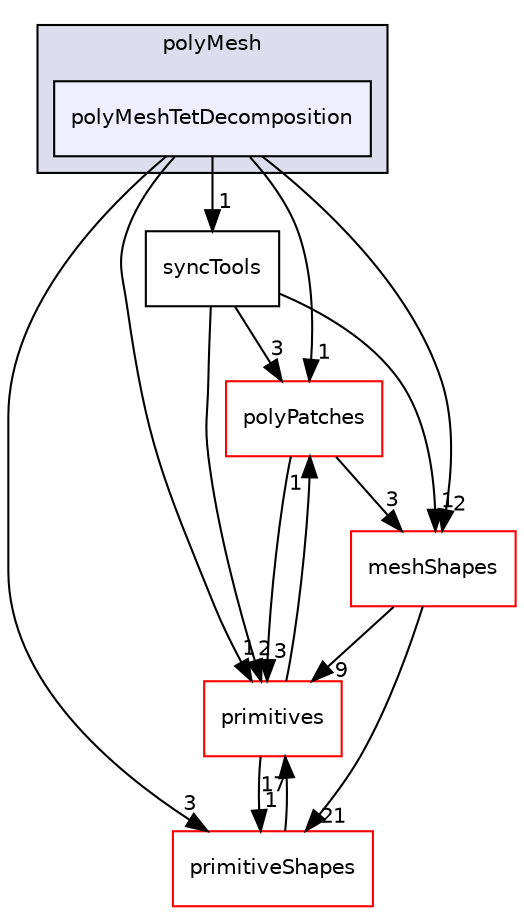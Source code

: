 digraph "src/OpenFOAM/meshes/polyMesh/polyMeshTetDecomposition" {
  bgcolor=transparent;
  compound=true
  node [ fontsize="10", fontname="Helvetica"];
  edge [ labelfontsize="10", labelfontname="Helvetica"];
  subgraph clusterdir_5e5a63cb97aae3d01c8e98f0c14953bc {
    graph [ bgcolor="#ddddee", pencolor="black", label="polyMesh" fontname="Helvetica", fontsize="10", URL="dir_5e5a63cb97aae3d01c8e98f0c14953bc.html"]
  dir_1e4945b354ea97891e73a31b10cf7cca [shape=box, label="polyMeshTetDecomposition", style="filled", fillcolor="#eeeeff", pencolor="black", URL="dir_1e4945b354ea97891e73a31b10cf7cca.html"];
  }
  dir_67ffeba79fe92b46a9460556346ffbde [shape=box label="polyPatches" color="red" URL="dir_67ffeba79fe92b46a9460556346ffbde.html"];
  dir_846fa5f9578248909e3d5e97be33930d [shape=box label="syncTools" URL="dir_846fa5f9578248909e3d5e97be33930d.html"];
  dir_a36ac568b20b0ed2190ed53a491bc296 [shape=box label="primitiveShapes" color="red" URL="dir_a36ac568b20b0ed2190ed53a491bc296.html"];
  dir_3e50f45338116b169052b428016851aa [shape=box label="primitives" color="red" URL="dir_3e50f45338116b169052b428016851aa.html"];
  dir_b8e2732bc99f8fb2a379dad81aa6030e [shape=box label="meshShapes" color="red" URL="dir_b8e2732bc99f8fb2a379dad81aa6030e.html"];
  dir_1e4945b354ea97891e73a31b10cf7cca->dir_67ffeba79fe92b46a9460556346ffbde [headlabel="1", labeldistance=1.5 headhref="dir_002273_002274.html"];
  dir_1e4945b354ea97891e73a31b10cf7cca->dir_846fa5f9578248909e3d5e97be33930d [headlabel="1", labeldistance=1.5 headhref="dir_002273_002292.html"];
  dir_1e4945b354ea97891e73a31b10cf7cca->dir_a36ac568b20b0ed2190ed53a491bc296 [headlabel="3", labeldistance=1.5 headhref="dir_002273_002305.html"];
  dir_1e4945b354ea97891e73a31b10cf7cca->dir_3e50f45338116b169052b428016851aa [headlabel="1", labeldistance=1.5 headhref="dir_002273_002316.html"];
  dir_1e4945b354ea97891e73a31b10cf7cca->dir_b8e2732bc99f8fb2a379dad81aa6030e [headlabel="2", labeldistance=1.5 headhref="dir_002273_002229.html"];
  dir_67ffeba79fe92b46a9460556346ffbde->dir_3e50f45338116b169052b428016851aa [headlabel="3", labeldistance=1.5 headhref="dir_002274_002316.html"];
  dir_67ffeba79fe92b46a9460556346ffbde->dir_b8e2732bc99f8fb2a379dad81aa6030e [headlabel="3", labeldistance=1.5 headhref="dir_002274_002229.html"];
  dir_846fa5f9578248909e3d5e97be33930d->dir_67ffeba79fe92b46a9460556346ffbde [headlabel="3", labeldistance=1.5 headhref="dir_002292_002274.html"];
  dir_846fa5f9578248909e3d5e97be33930d->dir_3e50f45338116b169052b428016851aa [headlabel="2", labeldistance=1.5 headhref="dir_002292_002316.html"];
  dir_846fa5f9578248909e3d5e97be33930d->dir_b8e2732bc99f8fb2a379dad81aa6030e [headlabel="1", labeldistance=1.5 headhref="dir_002292_002229.html"];
  dir_a36ac568b20b0ed2190ed53a491bc296->dir_3e50f45338116b169052b428016851aa [headlabel="17", labeldistance=1.5 headhref="dir_002305_002316.html"];
  dir_3e50f45338116b169052b428016851aa->dir_67ffeba79fe92b46a9460556346ffbde [headlabel="1", labeldistance=1.5 headhref="dir_002316_002274.html"];
  dir_3e50f45338116b169052b428016851aa->dir_a36ac568b20b0ed2190ed53a491bc296 [headlabel="1", labeldistance=1.5 headhref="dir_002316_002305.html"];
  dir_b8e2732bc99f8fb2a379dad81aa6030e->dir_a36ac568b20b0ed2190ed53a491bc296 [headlabel="21", labeldistance=1.5 headhref="dir_002229_002305.html"];
  dir_b8e2732bc99f8fb2a379dad81aa6030e->dir_3e50f45338116b169052b428016851aa [headlabel="9", labeldistance=1.5 headhref="dir_002229_002316.html"];
}
